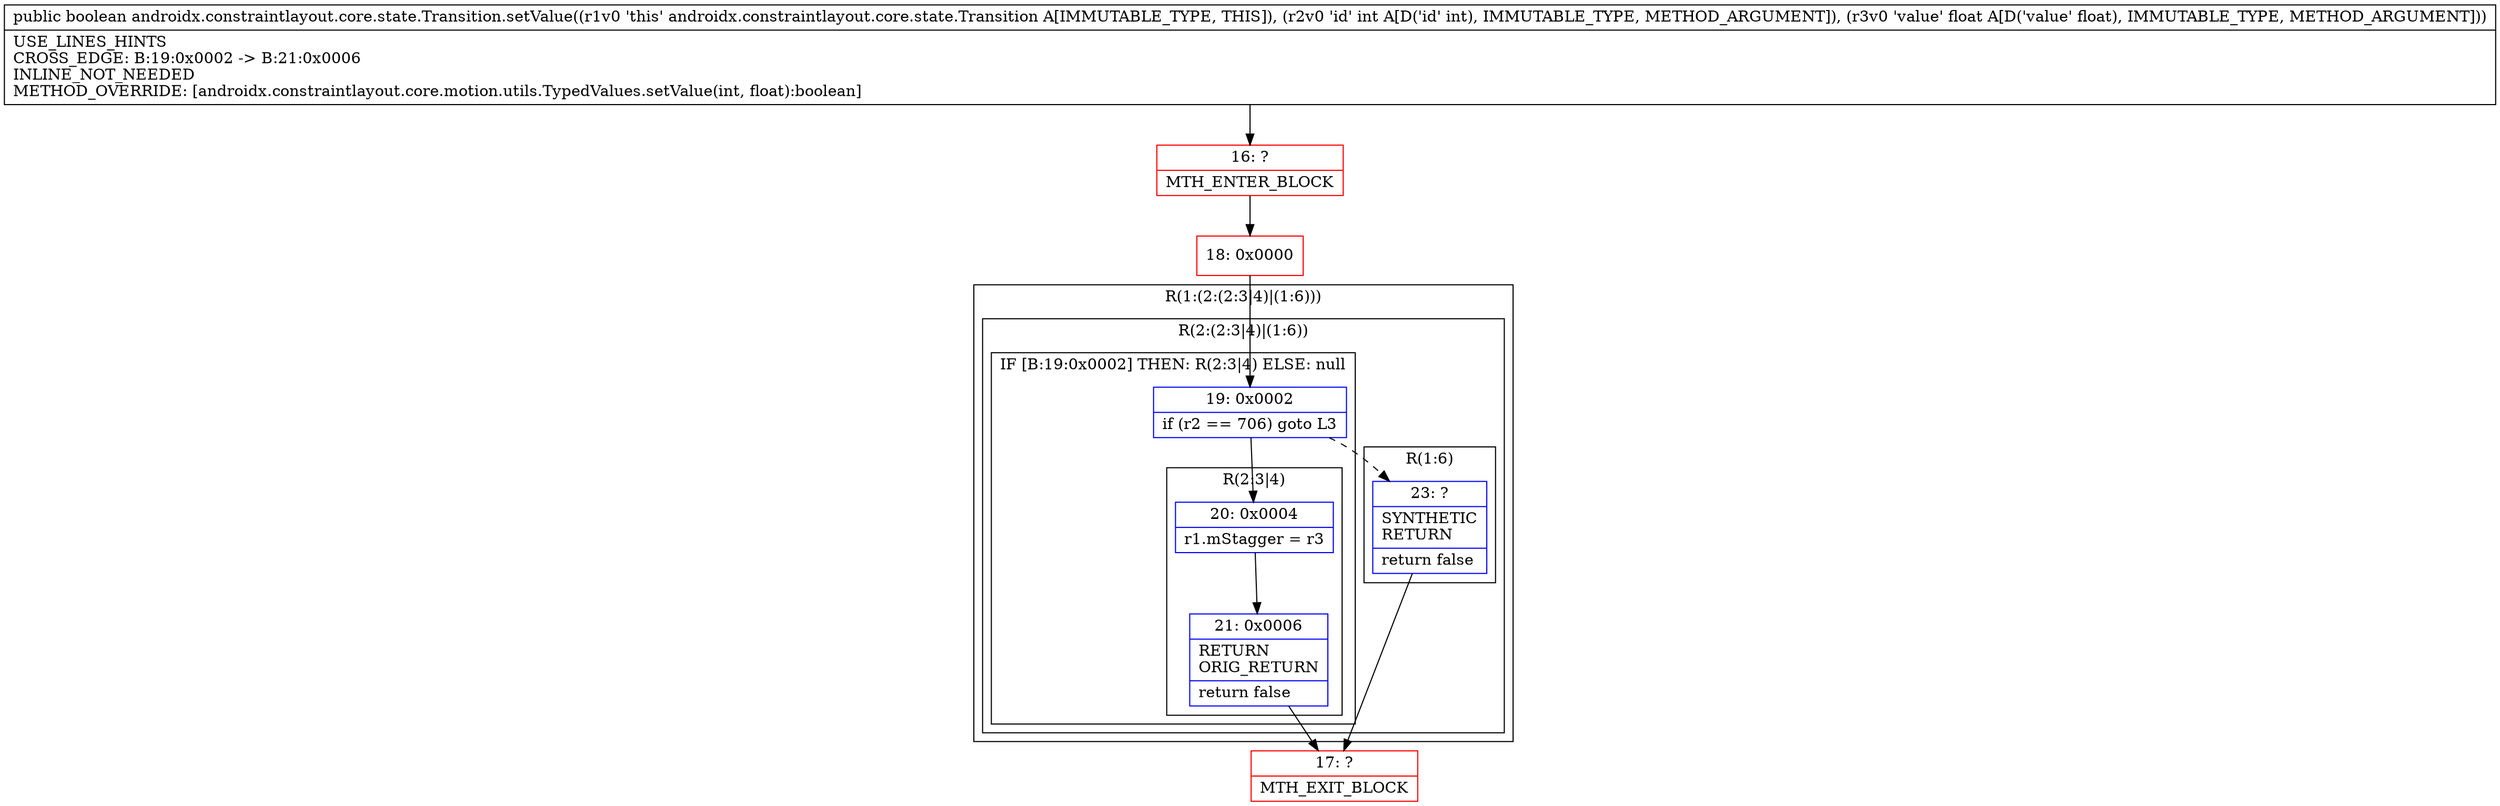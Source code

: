 digraph "CFG forandroidx.constraintlayout.core.state.Transition.setValue(IF)Z" {
subgraph cluster_Region_1381273666 {
label = "R(1:(2:(2:3|4)|(1:6)))";
node [shape=record,color=blue];
subgraph cluster_Region_1662185392 {
label = "R(2:(2:3|4)|(1:6))";
node [shape=record,color=blue];
subgraph cluster_IfRegion_1422362142 {
label = "IF [B:19:0x0002] THEN: R(2:3|4) ELSE: null";
node [shape=record,color=blue];
Node_19 [shape=record,label="{19\:\ 0x0002|if (r2 == 706) goto L3\l}"];
subgraph cluster_Region_1147636143 {
label = "R(2:3|4)";
node [shape=record,color=blue];
Node_20 [shape=record,label="{20\:\ 0x0004|r1.mStagger = r3\l}"];
Node_21 [shape=record,label="{21\:\ 0x0006|RETURN\lORIG_RETURN\l|return false\l}"];
}
}
subgraph cluster_Region_851957729 {
label = "R(1:6)";
node [shape=record,color=blue];
Node_23 [shape=record,label="{23\:\ ?|SYNTHETIC\lRETURN\l|return false\l}"];
}
}
}
Node_16 [shape=record,color=red,label="{16\:\ ?|MTH_ENTER_BLOCK\l}"];
Node_18 [shape=record,color=red,label="{18\:\ 0x0000}"];
Node_17 [shape=record,color=red,label="{17\:\ ?|MTH_EXIT_BLOCK\l}"];
MethodNode[shape=record,label="{public boolean androidx.constraintlayout.core.state.Transition.setValue((r1v0 'this' androidx.constraintlayout.core.state.Transition A[IMMUTABLE_TYPE, THIS]), (r2v0 'id' int A[D('id' int), IMMUTABLE_TYPE, METHOD_ARGUMENT]), (r3v0 'value' float A[D('value' float), IMMUTABLE_TYPE, METHOD_ARGUMENT]))  | USE_LINES_HINTS\lCROSS_EDGE: B:19:0x0002 \-\> B:21:0x0006\lINLINE_NOT_NEEDED\lMETHOD_OVERRIDE: [androidx.constraintlayout.core.motion.utils.TypedValues.setValue(int, float):boolean]\l}"];
MethodNode -> Node_16;Node_19 -> Node_20;
Node_19 -> Node_23[style=dashed];
Node_20 -> Node_21;
Node_21 -> Node_17;
Node_23 -> Node_17;
Node_16 -> Node_18;
Node_18 -> Node_19;
}

